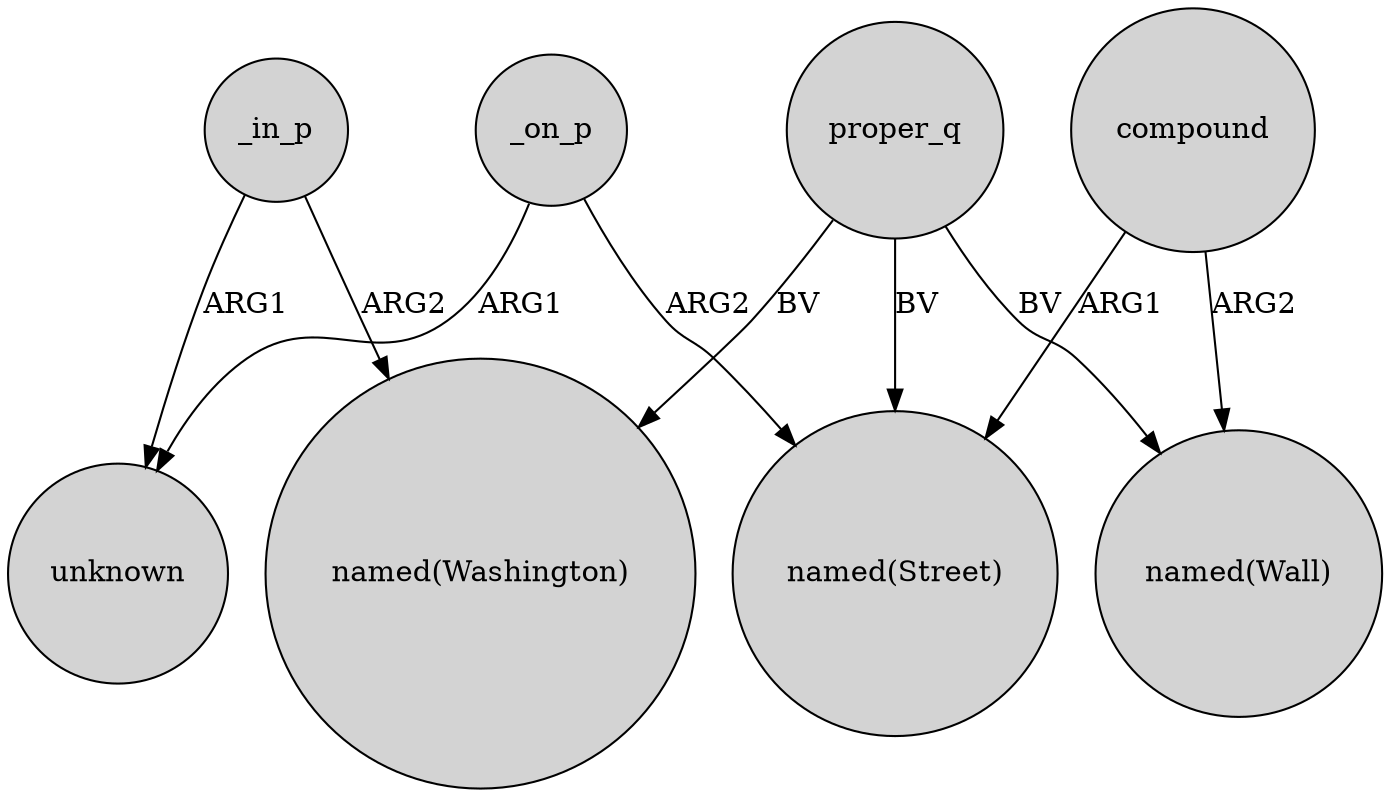 digraph {
	node [shape=circle style=filled]
	_on_p -> unknown [label=ARG1]
	_in_p -> unknown [label=ARG1]
	compound -> "named(Wall)" [label=ARG2]
	_in_p -> "named(Washington)" [label=ARG2]
	compound -> "named(Street)" [label=ARG1]
	proper_q -> "named(Wall)" [label=BV]
	_on_p -> "named(Street)" [label=ARG2]
	proper_q -> "named(Washington)" [label=BV]
	proper_q -> "named(Street)" [label=BV]
}
